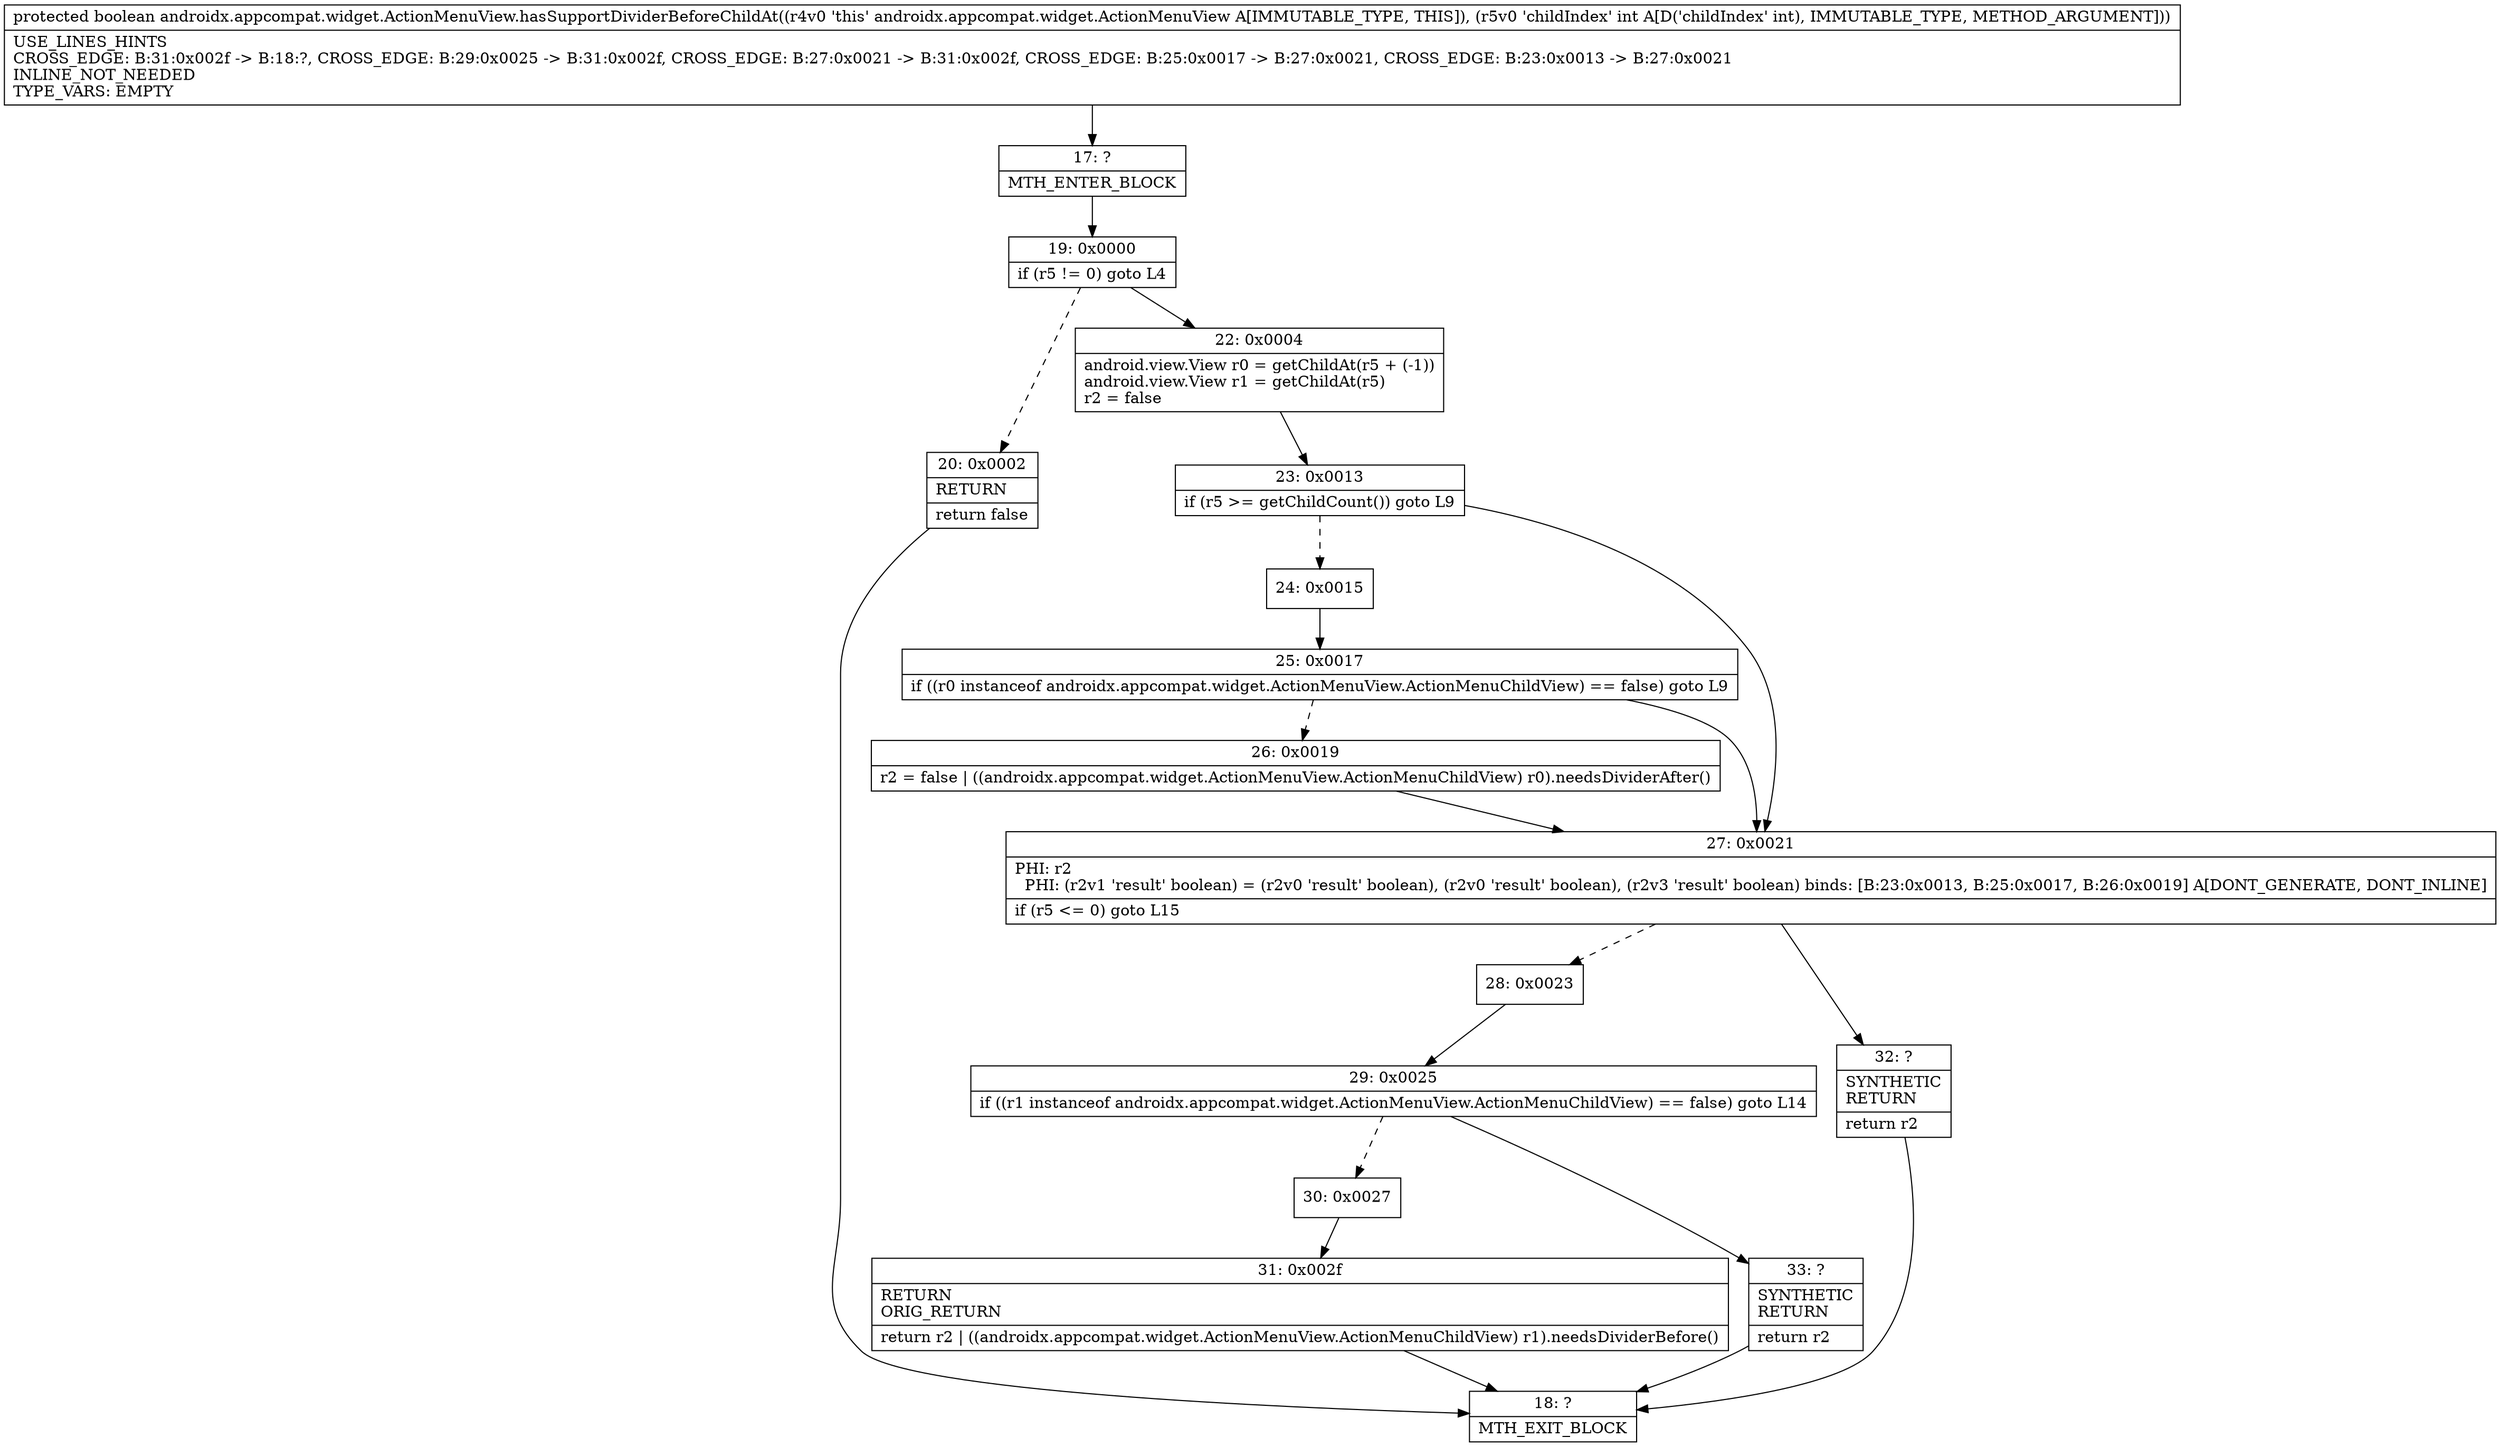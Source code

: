 digraph "CFG forandroidx.appcompat.widget.ActionMenuView.hasSupportDividerBeforeChildAt(I)Z" {
Node_17 [shape=record,label="{17\:\ ?|MTH_ENTER_BLOCK\l}"];
Node_19 [shape=record,label="{19\:\ 0x0000|if (r5 != 0) goto L4\l}"];
Node_20 [shape=record,label="{20\:\ 0x0002|RETURN\l|return false\l}"];
Node_18 [shape=record,label="{18\:\ ?|MTH_EXIT_BLOCK\l}"];
Node_22 [shape=record,label="{22\:\ 0x0004|android.view.View r0 = getChildAt(r5 + (\-1))\landroid.view.View r1 = getChildAt(r5)\lr2 = false\l}"];
Node_23 [shape=record,label="{23\:\ 0x0013|if (r5 \>= getChildCount()) goto L9\l}"];
Node_24 [shape=record,label="{24\:\ 0x0015}"];
Node_25 [shape=record,label="{25\:\ 0x0017|if ((r0 instanceof androidx.appcompat.widget.ActionMenuView.ActionMenuChildView) == false) goto L9\l}"];
Node_26 [shape=record,label="{26\:\ 0x0019|r2 = false \| ((androidx.appcompat.widget.ActionMenuView.ActionMenuChildView) r0).needsDividerAfter()\l}"];
Node_27 [shape=record,label="{27\:\ 0x0021|PHI: r2 \l  PHI: (r2v1 'result' boolean) = (r2v0 'result' boolean), (r2v0 'result' boolean), (r2v3 'result' boolean) binds: [B:23:0x0013, B:25:0x0017, B:26:0x0019] A[DONT_GENERATE, DONT_INLINE]\l|if (r5 \<= 0) goto L15\l}"];
Node_28 [shape=record,label="{28\:\ 0x0023}"];
Node_29 [shape=record,label="{29\:\ 0x0025|if ((r1 instanceof androidx.appcompat.widget.ActionMenuView.ActionMenuChildView) == false) goto L14\l}"];
Node_30 [shape=record,label="{30\:\ 0x0027}"];
Node_31 [shape=record,label="{31\:\ 0x002f|RETURN\lORIG_RETURN\l|return r2 \| ((androidx.appcompat.widget.ActionMenuView.ActionMenuChildView) r1).needsDividerBefore()\l}"];
Node_33 [shape=record,label="{33\:\ ?|SYNTHETIC\lRETURN\l|return r2\l}"];
Node_32 [shape=record,label="{32\:\ ?|SYNTHETIC\lRETURN\l|return r2\l}"];
MethodNode[shape=record,label="{protected boolean androidx.appcompat.widget.ActionMenuView.hasSupportDividerBeforeChildAt((r4v0 'this' androidx.appcompat.widget.ActionMenuView A[IMMUTABLE_TYPE, THIS]), (r5v0 'childIndex' int A[D('childIndex' int), IMMUTABLE_TYPE, METHOD_ARGUMENT]))  | USE_LINES_HINTS\lCROSS_EDGE: B:31:0x002f \-\> B:18:?, CROSS_EDGE: B:29:0x0025 \-\> B:31:0x002f, CROSS_EDGE: B:27:0x0021 \-\> B:31:0x002f, CROSS_EDGE: B:25:0x0017 \-\> B:27:0x0021, CROSS_EDGE: B:23:0x0013 \-\> B:27:0x0021\lINLINE_NOT_NEEDED\lTYPE_VARS: EMPTY\l}"];
MethodNode -> Node_17;Node_17 -> Node_19;
Node_19 -> Node_20[style=dashed];
Node_19 -> Node_22;
Node_20 -> Node_18;
Node_22 -> Node_23;
Node_23 -> Node_24[style=dashed];
Node_23 -> Node_27;
Node_24 -> Node_25;
Node_25 -> Node_26[style=dashed];
Node_25 -> Node_27;
Node_26 -> Node_27;
Node_27 -> Node_28[style=dashed];
Node_27 -> Node_32;
Node_28 -> Node_29;
Node_29 -> Node_30[style=dashed];
Node_29 -> Node_33;
Node_30 -> Node_31;
Node_31 -> Node_18;
Node_33 -> Node_18;
Node_32 -> Node_18;
}

